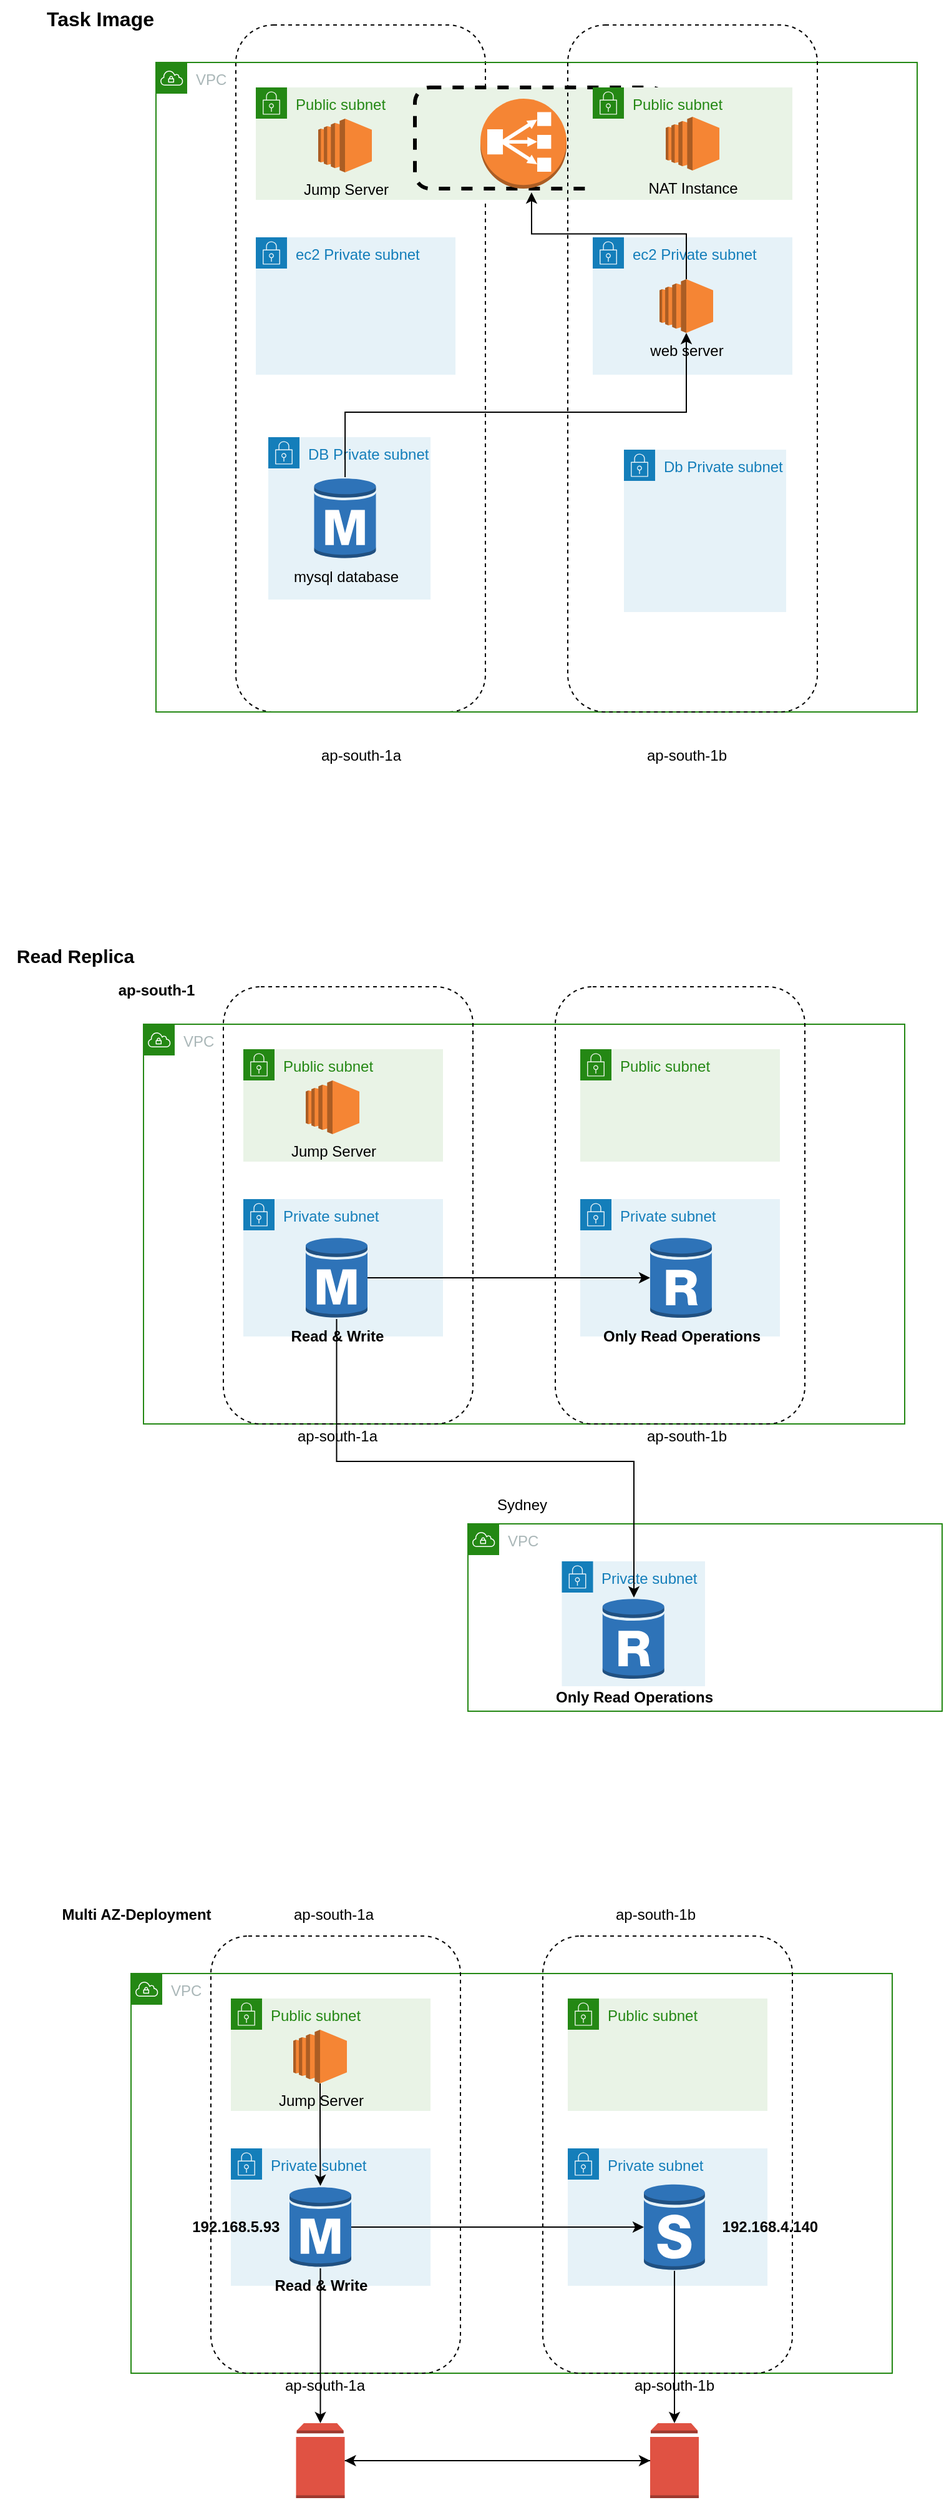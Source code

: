 <mxfile version="23.1.4" type="device">
  <diagram name="Page-1" id="ymwgRK3hG2c-LxJOsfWT">
    <mxGraphModel dx="1034" dy="494" grid="1" gridSize="10" guides="1" tooltips="1" connect="1" arrows="1" fold="1" page="1" pageScale="1" pageWidth="827" pageHeight="1169" math="0" shadow="0">
      <root>
        <mxCell id="0" />
        <mxCell id="1" parent="0" />
        <mxCell id="VOULILp_enElzakL2te_-10" value="" style="rounded=1;whiteSpace=wrap;html=1;fillColor=none;dashed=1;" parent="1" vertex="1">
          <mxGeometry x="214" y="190" width="200" height="550" as="geometry" />
        </mxCell>
        <mxCell id="VOULILp_enElzakL2te_-11" value="ap-south-1a" style="text;html=1;align=center;verticalAlign=middle;resizable=0;points=[];autosize=1;strokeColor=none;fillColor=none;" parent="1" vertex="1">
          <mxGeometry x="269" y="760" width="90" height="30" as="geometry" />
        </mxCell>
        <mxCell id="VOULILp_enElzakL2te_-1" value="VPC" style="points=[[0,0],[0.25,0],[0.5,0],[0.75,0],[1,0],[1,0.25],[1,0.5],[1,0.75],[1,1],[0.75,1],[0.5,1],[0.25,1],[0,1],[0,0.75],[0,0.5],[0,0.25]];outlineConnect=0;gradientColor=none;html=1;whiteSpace=wrap;fontSize=12;fontStyle=0;container=1;pointerEvents=0;collapsible=0;recursiveResize=0;shape=mxgraph.aws4.group;grIcon=mxgraph.aws4.group_vpc;strokeColor=#248814;fillColor=none;verticalAlign=top;align=left;spacingLeft=30;fontColor=#AAB7B8;dashed=0;" parent="1" vertex="1">
          <mxGeometry x="150" y="220" width="610" height="520" as="geometry" />
        </mxCell>
        <mxCell id="VOULILp_enElzakL2te_-2" value="Public subnet" style="points=[[0,0],[0.25,0],[0.5,0],[0.75,0],[1,0],[1,0.25],[1,0.5],[1,0.75],[1,1],[0.75,1],[0.5,1],[0.25,1],[0,1],[0,0.75],[0,0.5],[0,0.25]];outlineConnect=0;gradientColor=none;html=1;whiteSpace=wrap;fontSize=12;fontStyle=0;container=1;pointerEvents=0;collapsible=0;recursiveResize=0;shape=mxgraph.aws4.group;grIcon=mxgraph.aws4.group_security_group;grStroke=0;strokeColor=#248814;fillColor=#E9F3E6;verticalAlign=top;align=left;spacingLeft=30;fontColor=#248814;dashed=0;" parent="VOULILp_enElzakL2te_-1" vertex="1">
          <mxGeometry x="80" y="20" width="330" height="90" as="geometry" />
        </mxCell>
        <mxCell id="y91sonzypp-I0IBWF5P--6" value="" style="rounded=1;whiteSpace=wrap;html=1;fillColor=none;dashed=1;strokeWidth=3;" parent="VOULILp_enElzakL2te_-2" vertex="1">
          <mxGeometry x="127.5" width="201" height="81" as="geometry" />
        </mxCell>
        <mxCell id="VOULILp_enElzakL2te_-3" value="Public subnet" style="points=[[0,0],[0.25,0],[0.5,0],[0.75,0],[1,0],[1,0.25],[1,0.5],[1,0.75],[1,1],[0.75,1],[0.5,1],[0.25,1],[0,1],[0,0.75],[0,0.5],[0,0.25]];outlineConnect=0;gradientColor=none;html=1;whiteSpace=wrap;fontSize=12;fontStyle=0;container=1;pointerEvents=0;collapsible=0;recursiveResize=0;shape=mxgraph.aws4.group;grIcon=mxgraph.aws4.group_security_group;grStroke=0;strokeColor=#248814;fillColor=#E9F3E6;verticalAlign=top;align=left;spacingLeft=30;fontColor=#248814;dashed=0;" parent="VOULILp_enElzakL2te_-1" vertex="1">
          <mxGeometry x="350" y="20" width="160" height="90" as="geometry" />
        </mxCell>
        <mxCell id="VOULILp_enElzakL2te_-4" value="ec2 Private subnet" style="points=[[0,0],[0.25,0],[0.5,0],[0.75,0],[1,0],[1,0.25],[1,0.5],[1,0.75],[1,1],[0.75,1],[0.5,1],[0.25,1],[0,1],[0,0.75],[0,0.5],[0,0.25]];outlineConnect=0;gradientColor=none;html=1;whiteSpace=wrap;fontSize=12;fontStyle=0;container=1;pointerEvents=0;collapsible=0;recursiveResize=0;shape=mxgraph.aws4.group;grIcon=mxgraph.aws4.group_security_group;grStroke=0;strokeColor=#147EBA;fillColor=#E6F2F8;verticalAlign=top;align=left;spacingLeft=30;fontColor=#147EBA;dashed=0;" parent="VOULILp_enElzakL2te_-1" vertex="1">
          <mxGeometry x="80" y="140" width="160" height="110" as="geometry" />
        </mxCell>
        <mxCell id="VOULILp_enElzakL2te_-12" value="" style="rounded=1;whiteSpace=wrap;html=1;fillColor=none;dashed=1;" parent="VOULILp_enElzakL2te_-1" vertex="1">
          <mxGeometry x="330" y="-30" width="200" height="550" as="geometry" />
        </mxCell>
        <mxCell id="VOULILp_enElzakL2te_-9" value="ec2 Private subnet" style="points=[[0,0],[0.25,0],[0.5,0],[0.75,0],[1,0],[1,0.25],[1,0.5],[1,0.75],[1,1],[0.75,1],[0.5,1],[0.25,1],[0,1],[0,0.75],[0,0.5],[0,0.25]];outlineConnect=0;gradientColor=none;html=1;whiteSpace=wrap;fontSize=12;fontStyle=0;container=1;pointerEvents=0;collapsible=0;recursiveResize=0;shape=mxgraph.aws4.group;grIcon=mxgraph.aws4.group_security_group;grStroke=0;strokeColor=#147EBA;fillColor=#E6F2F8;verticalAlign=top;align=left;spacingLeft=30;fontColor=#147EBA;dashed=0;" parent="VOULILp_enElzakL2te_-1" vertex="1">
          <mxGeometry x="350" y="140" width="160" height="110" as="geometry" />
        </mxCell>
        <mxCell id="y91sonzypp-I0IBWF5P--3" value="web server" style="outlineConnect=0;dashed=0;verticalLabelPosition=bottom;verticalAlign=top;align=center;html=1;shape=mxgraph.aws3.ec2;fillColor=#F58534;gradientColor=none;" parent="VOULILp_enElzakL2te_-9" vertex="1">
          <mxGeometry x="53.5" y="33.5" width="43" height="43" as="geometry" />
        </mxCell>
        <mxCell id="y91sonzypp-I0IBWF5P--2" value="Db Private subnet" style="points=[[0,0],[0.25,0],[0.5,0],[0.75,0],[1,0],[1,0.25],[1,0.5],[1,0.75],[1,1],[0.75,1],[0.5,1],[0.25,1],[0,1],[0,0.75],[0,0.5],[0,0.25]];outlineConnect=0;gradientColor=none;html=1;whiteSpace=wrap;fontSize=12;fontStyle=0;container=1;pointerEvents=0;collapsible=0;recursiveResize=0;shape=mxgraph.aws4.group;grIcon=mxgraph.aws4.group_security_group;grStroke=0;strokeColor=#147EBA;fillColor=#E6F2F8;verticalAlign=top;align=left;spacingLeft=30;fontColor=#147EBA;dashed=0;" parent="VOULILp_enElzakL2te_-1" vertex="1">
          <mxGeometry x="375" y="310" width="130" height="130" as="geometry" />
        </mxCell>
        <mxCell id="y91sonzypp-I0IBWF5P--4" value="NAT Instance" style="outlineConnect=0;dashed=0;verticalLabelPosition=bottom;verticalAlign=top;align=center;html=1;shape=mxgraph.aws3.ec2;fillColor=#F58534;gradientColor=none;" parent="VOULILp_enElzakL2te_-1" vertex="1">
          <mxGeometry x="408.5" y="43.5" width="43" height="43" as="geometry" />
        </mxCell>
        <mxCell id="y91sonzypp-I0IBWF5P--5" value="" style="outlineConnect=0;dashed=0;verticalLabelPosition=bottom;verticalAlign=top;align=center;html=1;shape=mxgraph.aws3.classic_load_balancer;fillColor=#F58534;gradientColor=none;" parent="VOULILp_enElzakL2te_-1" vertex="1">
          <mxGeometry x="260" y="29" width="69" height="72" as="geometry" />
        </mxCell>
        <mxCell id="y91sonzypp-I0IBWF5P--7" style="edgeStyle=orthogonalEdgeStyle;rounded=0;orthogonalLoop=1;jettySize=auto;html=1;entryX=0.465;entryY=1.037;entryDx=0;entryDy=0;entryPerimeter=0;" parent="VOULILp_enElzakL2te_-1" source="y91sonzypp-I0IBWF5P--3" target="y91sonzypp-I0IBWF5P--6" edge="1">
          <mxGeometry relative="1" as="geometry" />
        </mxCell>
        <mxCell id="VOULILp_enElzakL2te_-13" value="ap-south-1b" style="text;html=1;align=center;verticalAlign=middle;resizable=0;points=[];autosize=1;strokeColor=none;fillColor=none;" parent="1" vertex="1">
          <mxGeometry x="530" y="760" width="90" height="30" as="geometry" />
        </mxCell>
        <mxCell id="VOULILp_enElzakL2te_-14" value="Jump Server" style="outlineConnect=0;dashed=0;verticalLabelPosition=bottom;verticalAlign=top;align=center;html=1;shape=mxgraph.aws3.ec2;fillColor=#F58534;gradientColor=none;" parent="1" vertex="1">
          <mxGeometry x="280" y="265" width="43" height="43" as="geometry" />
        </mxCell>
        <mxCell id="VOULILp_enElzakL2te_-20" value="VPC" style="points=[[0,0],[0.25,0],[0.5,0],[0.75,0],[1,0],[1,0.25],[1,0.5],[1,0.75],[1,1],[0.75,1],[0.5,1],[0.25,1],[0,1],[0,0.75],[0,0.5],[0,0.25]];outlineConnect=0;gradientColor=none;html=1;whiteSpace=wrap;fontSize=12;fontStyle=0;container=1;pointerEvents=0;collapsible=0;recursiveResize=0;shape=mxgraph.aws4.group;grIcon=mxgraph.aws4.group_vpc;strokeColor=#248814;fillColor=none;verticalAlign=top;align=left;spacingLeft=30;fontColor=#AAB7B8;dashed=0;" parent="1" vertex="1">
          <mxGeometry x="140" y="990" width="610" height="320" as="geometry" />
        </mxCell>
        <mxCell id="VOULILp_enElzakL2te_-21" value="Public subnet" style="points=[[0,0],[0.25,0],[0.5,0],[0.75,0],[1,0],[1,0.25],[1,0.5],[1,0.75],[1,1],[0.75,1],[0.5,1],[0.25,1],[0,1],[0,0.75],[0,0.5],[0,0.25]];outlineConnect=0;gradientColor=none;html=1;whiteSpace=wrap;fontSize=12;fontStyle=0;container=1;pointerEvents=0;collapsible=0;recursiveResize=0;shape=mxgraph.aws4.group;grIcon=mxgraph.aws4.group_security_group;grStroke=0;strokeColor=#248814;fillColor=#E9F3E6;verticalAlign=top;align=left;spacingLeft=30;fontColor=#248814;dashed=0;" parent="VOULILp_enElzakL2te_-20" vertex="1">
          <mxGeometry x="80" y="20" width="160" height="90" as="geometry" />
        </mxCell>
        <mxCell id="VOULILp_enElzakL2te_-22" value="Public subnet" style="points=[[0,0],[0.25,0],[0.5,0],[0.75,0],[1,0],[1,0.25],[1,0.5],[1,0.75],[1,1],[0.75,1],[0.5,1],[0.25,1],[0,1],[0,0.75],[0,0.5],[0,0.25]];outlineConnect=0;gradientColor=none;html=1;whiteSpace=wrap;fontSize=12;fontStyle=0;container=1;pointerEvents=0;collapsible=0;recursiveResize=0;shape=mxgraph.aws4.group;grIcon=mxgraph.aws4.group_security_group;grStroke=0;strokeColor=#248814;fillColor=#E9F3E6;verticalAlign=top;align=left;spacingLeft=30;fontColor=#248814;dashed=0;" parent="VOULILp_enElzakL2te_-20" vertex="1">
          <mxGeometry x="350" y="20" width="160" height="90" as="geometry" />
        </mxCell>
        <mxCell id="VOULILp_enElzakL2te_-23" value="Private subnet" style="points=[[0,0],[0.25,0],[0.5,0],[0.75,0],[1,0],[1,0.25],[1,0.5],[1,0.75],[1,1],[0.75,1],[0.5,1],[0.25,1],[0,1],[0,0.75],[0,0.5],[0,0.25]];outlineConnect=0;gradientColor=none;html=1;whiteSpace=wrap;fontSize=12;fontStyle=0;container=1;pointerEvents=0;collapsible=0;recursiveResize=0;shape=mxgraph.aws4.group;grIcon=mxgraph.aws4.group_security_group;grStroke=0;strokeColor=#147EBA;fillColor=#E6F2F8;verticalAlign=top;align=left;spacingLeft=30;fontColor=#147EBA;dashed=0;" parent="VOULILp_enElzakL2te_-20" vertex="1">
          <mxGeometry x="80" y="140" width="160" height="110" as="geometry" />
        </mxCell>
        <mxCell id="VOULILp_enElzakL2te_-24" value="Private subnet" style="points=[[0,0],[0.25,0],[0.5,0],[0.75,0],[1,0],[1,0.25],[1,0.5],[1,0.75],[1,1],[0.75,1],[0.5,1],[0.25,1],[0,1],[0,0.75],[0,0.5],[0,0.25]];outlineConnect=0;gradientColor=none;html=1;whiteSpace=wrap;fontSize=12;fontStyle=0;container=1;pointerEvents=0;collapsible=0;recursiveResize=0;shape=mxgraph.aws4.group;grIcon=mxgraph.aws4.group_security_group;grStroke=0;strokeColor=#147EBA;fillColor=#E6F2F8;verticalAlign=top;align=left;spacingLeft=30;fontColor=#147EBA;dashed=0;" parent="VOULILp_enElzakL2te_-20" vertex="1">
          <mxGeometry x="350" y="140" width="160" height="110" as="geometry" />
        </mxCell>
        <mxCell id="VOULILp_enElzakL2te_-25" value="" style="rounded=1;whiteSpace=wrap;html=1;fillColor=none;dashed=1;" parent="VOULILp_enElzakL2te_-20" vertex="1">
          <mxGeometry x="330" y="-30" width="200" height="350" as="geometry" />
        </mxCell>
        <mxCell id="VOULILp_enElzakL2te_-32" value="&lt;b&gt;Only Read Operations&lt;/b&gt;" style="outlineConnect=0;dashed=0;verticalLabelPosition=bottom;verticalAlign=top;align=center;html=1;shape=mxgraph.aws3.rds_db_instance_read_replica;fillColor=#2E73B8;gradientColor=none;" parent="VOULILp_enElzakL2te_-20" vertex="1">
          <mxGeometry x="406" y="170" width="49.5" height="66" as="geometry" />
        </mxCell>
        <mxCell id="VOULILp_enElzakL2te_-27" value="" style="rounded=1;whiteSpace=wrap;html=1;fillColor=none;dashed=1;" parent="1" vertex="1">
          <mxGeometry x="204" y="960" width="200" height="350" as="geometry" />
        </mxCell>
        <mxCell id="VOULILp_enElzakL2te_-28" value="ap-south-1a" style="text;html=1;align=center;verticalAlign=middle;resizable=0;points=[];autosize=1;strokeColor=none;fillColor=none;" parent="1" vertex="1">
          <mxGeometry x="250" y="1305" width="90" height="30" as="geometry" />
        </mxCell>
        <mxCell id="VOULILp_enElzakL2te_-29" value="ap-south-1b" style="text;html=1;align=center;verticalAlign=middle;resizable=0;points=[];autosize=1;strokeColor=none;fillColor=none;" parent="1" vertex="1">
          <mxGeometry x="530" y="1305" width="90" height="30" as="geometry" />
        </mxCell>
        <mxCell id="VOULILp_enElzakL2te_-30" value="Jump Server" style="outlineConnect=0;dashed=0;verticalLabelPosition=bottom;verticalAlign=top;align=center;html=1;shape=mxgraph.aws3.ec2;fillColor=#F58534;gradientColor=none;" parent="1" vertex="1">
          <mxGeometry x="270" y="1035" width="43" height="43" as="geometry" />
        </mxCell>
        <mxCell id="VOULILp_enElzakL2te_-33" style="edgeStyle=orthogonalEdgeStyle;rounded=0;orthogonalLoop=1;jettySize=auto;html=1;" parent="1" source="VOULILp_enElzakL2te_-31" target="VOULILp_enElzakL2te_-32" edge="1">
          <mxGeometry relative="1" as="geometry" />
        </mxCell>
        <mxCell id="VOULILp_enElzakL2te_-31" value="&lt;b&gt;Read &amp;amp; Write&lt;/b&gt;" style="outlineConnect=0;dashed=0;verticalLabelPosition=bottom;verticalAlign=top;align=center;html=1;shape=mxgraph.aws3.rds_db_instance;fillColor=#2E73B8;gradientColor=none;" parent="1" vertex="1">
          <mxGeometry x="270" y="1160" width="49.5" height="66" as="geometry" />
        </mxCell>
        <mxCell id="VOULILp_enElzakL2te_-34" value="VPC" style="points=[[0,0],[0.25,0],[0.5,0],[0.75,0],[1,0],[1,0.25],[1,0.5],[1,0.75],[1,1],[0.75,1],[0.5,1],[0.25,1],[0,1],[0,0.75],[0,0.5],[0,0.25]];outlineConnect=0;gradientColor=none;html=1;whiteSpace=wrap;fontSize=12;fontStyle=0;container=1;pointerEvents=0;collapsible=0;recursiveResize=0;shape=mxgraph.aws4.group;grIcon=mxgraph.aws4.group_vpc;strokeColor=#248814;fillColor=none;verticalAlign=top;align=left;spacingLeft=30;fontColor=#AAB7B8;dashed=0;" parent="1" vertex="1">
          <mxGeometry x="400" y="1390" width="380" height="150" as="geometry" />
        </mxCell>
        <mxCell id="VOULILp_enElzakL2te_-35" value="Private subnet" style="points=[[0,0],[0.25,0],[0.5,0],[0.75,0],[1,0],[1,0.25],[1,0.5],[1,0.75],[1,1],[0.75,1],[0.5,1],[0.25,1],[0,1],[0,0.75],[0,0.5],[0,0.25]];outlineConnect=0;gradientColor=none;html=1;whiteSpace=wrap;fontSize=12;fontStyle=0;container=1;pointerEvents=0;collapsible=0;recursiveResize=0;shape=mxgraph.aws4.group;grIcon=mxgraph.aws4.group_security_group;grStroke=0;strokeColor=#147EBA;fillColor=#E6F2F8;verticalAlign=top;align=left;spacingLeft=30;fontColor=#147EBA;dashed=0;" parent="VOULILp_enElzakL2te_-34" vertex="1">
          <mxGeometry x="75.25" y="30" width="114.75" height="100" as="geometry" />
        </mxCell>
        <mxCell id="VOULILp_enElzakL2te_-37" value="&lt;b&gt;Only Read Operations&lt;/b&gt;" style="outlineConnect=0;dashed=0;verticalLabelPosition=bottom;verticalAlign=top;align=center;html=1;shape=mxgraph.aws3.rds_db_instance_read_replica;fillColor=#2E73B8;gradientColor=none;" parent="VOULILp_enElzakL2te_-35" vertex="1">
          <mxGeometry x="32.63" y="29" width="49.5" height="66" as="geometry" />
        </mxCell>
        <mxCell id="VOULILp_enElzakL2te_-36" value="Sydney" style="text;html=1;align=center;verticalAlign=middle;resizable=0;points=[];autosize=1;strokeColor=none;fillColor=none;" parent="1" vertex="1">
          <mxGeometry x="413" y="1360" width="60" height="30" as="geometry" />
        </mxCell>
        <mxCell id="y91sonzypp-I0IBWF5P--1" value="DB Private subnet" style="points=[[0,0],[0.25,0],[0.5,0],[0.75,0],[1,0],[1,0.25],[1,0.5],[1,0.75],[1,1],[0.75,1],[0.5,1],[0.25,1],[0,1],[0,0.75],[0,0.5],[0,0.25]];outlineConnect=0;gradientColor=none;html=1;whiteSpace=wrap;fontSize=12;fontStyle=0;container=1;pointerEvents=0;collapsible=0;recursiveResize=0;shape=mxgraph.aws4.group;grIcon=mxgraph.aws4.group_security_group;grStroke=0;strokeColor=#147EBA;fillColor=#E6F2F8;verticalAlign=top;align=left;spacingLeft=30;fontColor=#147EBA;dashed=0;" parent="1" vertex="1">
          <mxGeometry x="240" y="520" width="130" height="130" as="geometry" />
        </mxCell>
        <mxCell id="VOULILp_enElzakL2te_-17" value="mysql database" style="outlineConnect=0;dashed=0;verticalLabelPosition=bottom;verticalAlign=top;align=center;html=1;shape=mxgraph.aws3.rds_db_instance;fillColor=#2E73B8;gradientColor=none;" parent="y91sonzypp-I0IBWF5P--1" vertex="1">
          <mxGeometry x="36.75" y="32" width="49.5" height="66" as="geometry" />
        </mxCell>
        <mxCell id="y91sonzypp-I0IBWF5P--8" style="edgeStyle=orthogonalEdgeStyle;rounded=0;orthogonalLoop=1;jettySize=auto;html=1;" parent="1" source="VOULILp_enElzakL2te_-17" target="y91sonzypp-I0IBWF5P--3" edge="1">
          <mxGeometry relative="1" as="geometry">
            <Array as="points">
              <mxPoint x="302" y="500" />
              <mxPoint x="575" y="500" />
            </Array>
          </mxGeometry>
        </mxCell>
        <mxCell id="HRn69mBemk5Ufw7ug-iv-1" value="VPC" style="points=[[0,0],[0.25,0],[0.5,0],[0.75,0],[1,0],[1,0.25],[1,0.5],[1,0.75],[1,1],[0.75,1],[0.5,1],[0.25,1],[0,1],[0,0.75],[0,0.5],[0,0.25]];outlineConnect=0;gradientColor=none;html=1;whiteSpace=wrap;fontSize=12;fontStyle=0;container=1;pointerEvents=0;collapsible=0;recursiveResize=0;shape=mxgraph.aws4.group;grIcon=mxgraph.aws4.group_vpc;strokeColor=#248814;fillColor=none;verticalAlign=top;align=left;spacingLeft=30;fontColor=#AAB7B8;dashed=0;" parent="1" vertex="1">
          <mxGeometry x="130" y="1750" width="610" height="320" as="geometry" />
        </mxCell>
        <mxCell id="HRn69mBemk5Ufw7ug-iv-2" value="Public subnet" style="points=[[0,0],[0.25,0],[0.5,0],[0.75,0],[1,0],[1,0.25],[1,0.5],[1,0.75],[1,1],[0.75,1],[0.5,1],[0.25,1],[0,1],[0,0.75],[0,0.5],[0,0.25]];outlineConnect=0;gradientColor=none;html=1;whiteSpace=wrap;fontSize=12;fontStyle=0;container=1;pointerEvents=0;collapsible=0;recursiveResize=0;shape=mxgraph.aws4.group;grIcon=mxgraph.aws4.group_security_group;grStroke=0;strokeColor=#248814;fillColor=#E9F3E6;verticalAlign=top;align=left;spacingLeft=30;fontColor=#248814;dashed=0;" parent="HRn69mBemk5Ufw7ug-iv-1" vertex="1">
          <mxGeometry x="80" y="20" width="160" height="90" as="geometry" />
        </mxCell>
        <mxCell id="HRn69mBemk5Ufw7ug-iv-3" value="Public subnet" style="points=[[0,0],[0.25,0],[0.5,0],[0.75,0],[1,0],[1,0.25],[1,0.5],[1,0.75],[1,1],[0.75,1],[0.5,1],[0.25,1],[0,1],[0,0.75],[0,0.5],[0,0.25]];outlineConnect=0;gradientColor=none;html=1;whiteSpace=wrap;fontSize=12;fontStyle=0;container=1;pointerEvents=0;collapsible=0;recursiveResize=0;shape=mxgraph.aws4.group;grIcon=mxgraph.aws4.group_security_group;grStroke=0;strokeColor=#248814;fillColor=#E9F3E6;verticalAlign=top;align=left;spacingLeft=30;fontColor=#248814;dashed=0;" parent="HRn69mBemk5Ufw7ug-iv-1" vertex="1">
          <mxGeometry x="350" y="20" width="160" height="90" as="geometry" />
        </mxCell>
        <mxCell id="HRn69mBemk5Ufw7ug-iv-4" value="Private subnet" style="points=[[0,0],[0.25,0],[0.5,0],[0.75,0],[1,0],[1,0.25],[1,0.5],[1,0.75],[1,1],[0.75,1],[0.5,1],[0.25,1],[0,1],[0,0.75],[0,0.5],[0,0.25]];outlineConnect=0;gradientColor=none;html=1;whiteSpace=wrap;fontSize=12;fontStyle=0;container=1;pointerEvents=0;collapsible=0;recursiveResize=0;shape=mxgraph.aws4.group;grIcon=mxgraph.aws4.group_security_group;grStroke=0;strokeColor=#147EBA;fillColor=#E6F2F8;verticalAlign=top;align=left;spacingLeft=30;fontColor=#147EBA;dashed=0;" parent="HRn69mBemk5Ufw7ug-iv-1" vertex="1">
          <mxGeometry x="80" y="140" width="160" height="110" as="geometry" />
        </mxCell>
        <mxCell id="HRn69mBemk5Ufw7ug-iv-5" value="Private subnet" style="points=[[0,0],[0.25,0],[0.5,0],[0.75,0],[1,0],[1,0.25],[1,0.5],[1,0.75],[1,1],[0.75,1],[0.5,1],[0.25,1],[0,1],[0,0.75],[0,0.5],[0,0.25]];outlineConnect=0;gradientColor=none;html=1;whiteSpace=wrap;fontSize=12;fontStyle=0;container=1;pointerEvents=0;collapsible=0;recursiveResize=0;shape=mxgraph.aws4.group;grIcon=mxgraph.aws4.group_security_group;grStroke=0;strokeColor=#147EBA;fillColor=#E6F2F8;verticalAlign=top;align=left;spacingLeft=30;fontColor=#147EBA;dashed=0;" parent="HRn69mBemk5Ufw7ug-iv-1" vertex="1">
          <mxGeometry x="350" y="140" width="160" height="110" as="geometry" />
        </mxCell>
        <mxCell id="HRn69mBemk5Ufw7ug-iv-6" value="" style="rounded=1;whiteSpace=wrap;html=1;fillColor=none;dashed=1;" parent="HRn69mBemk5Ufw7ug-iv-1" vertex="1">
          <mxGeometry x="330" y="-30" width="200" height="350" as="geometry" />
        </mxCell>
        <mxCell id="HRn69mBemk5Ufw7ug-iv-15" value="" style="outlineConnect=0;dashed=0;verticalLabelPosition=bottom;verticalAlign=top;align=center;html=1;shape=mxgraph.aws3.rds_db_instance_standby_multi_az;fillColor=#2E73B8;gradientColor=none;" parent="HRn69mBemk5Ufw7ug-iv-1" vertex="1">
          <mxGeometry x="411" y="168" width="49" height="70" as="geometry" />
        </mxCell>
        <mxCell id="daS3rH-z4oMF5qQyCbVB-4" value="&lt;b&gt;&amp;nbsp;192.168.4.140&lt;/b&gt;" style="text;html=1;align=center;verticalAlign=middle;resizable=0;points=[];autosize=1;strokeColor=none;fillColor=none;" parent="HRn69mBemk5Ufw7ug-iv-1" vertex="1">
          <mxGeometry x="460" y="188" width="100" height="30" as="geometry" />
        </mxCell>
        <mxCell id="HRn69mBemk5Ufw7ug-iv-8" value="" style="rounded=1;whiteSpace=wrap;html=1;fillColor=none;dashed=1;" parent="1" vertex="1">
          <mxGeometry x="194" y="1720" width="200" height="350" as="geometry" />
        </mxCell>
        <mxCell id="HRn69mBemk5Ufw7ug-iv-9" value="ap-south-1a" style="text;html=1;align=center;verticalAlign=middle;resizable=0;points=[];autosize=1;strokeColor=none;fillColor=none;" parent="1" vertex="1">
          <mxGeometry x="240" y="2065" width="90" height="30" as="geometry" />
        </mxCell>
        <mxCell id="HRn69mBemk5Ufw7ug-iv-10" value="ap-south-1b" style="text;html=1;align=center;verticalAlign=middle;resizable=0;points=[];autosize=1;strokeColor=none;fillColor=none;" parent="1" vertex="1">
          <mxGeometry x="520" y="2065" width="90" height="30" as="geometry" />
        </mxCell>
        <mxCell id="HRn69mBemk5Ufw7ug-iv-19" style="edgeStyle=orthogonalEdgeStyle;rounded=0;orthogonalLoop=1;jettySize=auto;html=1;" parent="1" source="HRn69mBemk5Ufw7ug-iv-11" target="HRn69mBemk5Ufw7ug-iv-13" edge="1">
          <mxGeometry relative="1" as="geometry" />
        </mxCell>
        <mxCell id="HRn69mBemk5Ufw7ug-iv-11" value="Jump Server" style="outlineConnect=0;dashed=0;verticalLabelPosition=bottom;verticalAlign=top;align=center;html=1;shape=mxgraph.aws3.ec2;fillColor=#F58534;gradientColor=none;" parent="1" vertex="1">
          <mxGeometry x="260" y="1795" width="43" height="43" as="geometry" />
        </mxCell>
        <mxCell id="HRn69mBemk5Ufw7ug-iv-22" style="edgeStyle=orthogonalEdgeStyle;rounded=0;orthogonalLoop=1;jettySize=auto;html=1;entryX=0.5;entryY=0;entryDx=0;entryDy=0;entryPerimeter=0;" parent="1" source="HRn69mBemk5Ufw7ug-iv-13" target="HRn69mBemk5Ufw7ug-iv-20" edge="1">
          <mxGeometry relative="1" as="geometry" />
        </mxCell>
        <mxCell id="q2aW3nrna2pEU2UjwKfl-11" style="edgeStyle=orthogonalEdgeStyle;rounded=0;orthogonalLoop=1;jettySize=auto;html=1;" parent="1" source="HRn69mBemk5Ufw7ug-iv-13" target="HRn69mBemk5Ufw7ug-iv-15" edge="1">
          <mxGeometry relative="1" as="geometry" />
        </mxCell>
        <mxCell id="HRn69mBemk5Ufw7ug-iv-13" value="&lt;b&gt;Read &amp;amp; Write&lt;/b&gt;" style="outlineConnect=0;dashed=0;verticalLabelPosition=bottom;verticalAlign=top;align=center;html=1;shape=mxgraph.aws3.rds_db_instance;fillColor=#2E73B8;gradientColor=none;" parent="1" vertex="1">
          <mxGeometry x="257" y="1920" width="49.5" height="66" as="geometry" />
        </mxCell>
        <mxCell id="HRn69mBemk5Ufw7ug-iv-14" value="&lt;b&gt;Multi AZ-Deployment&lt;/b&gt;" style="text;html=1;align=center;verticalAlign=middle;resizable=0;points=[];autosize=1;strokeColor=none;fillColor=none;" parent="1" vertex="1">
          <mxGeometry x="64" y="1688" width="140" height="30" as="geometry" />
        </mxCell>
        <mxCell id="HRn69mBemk5Ufw7ug-iv-16" value="&lt;b&gt;&lt;font style=&quot;font-size: 15px;&quot;&gt;Read Replica&lt;/font&gt;&lt;/b&gt;" style="text;html=1;align=center;verticalAlign=middle;resizable=0;points=[];autosize=1;strokeColor=none;fillColor=none;" parent="1" vertex="1">
          <mxGeometry x="25" y="920" width="120" height="30" as="geometry" />
        </mxCell>
        <mxCell id="HRn69mBemk5Ufw7ug-iv-17" value="&lt;b&gt;&lt;font style=&quot;font-size: 16px;&quot;&gt;Task Image&lt;/font&gt;&lt;/b&gt;" style="text;html=1;align=center;verticalAlign=middle;resizable=0;points=[];autosize=1;strokeColor=none;fillColor=none;" parent="1" vertex="1">
          <mxGeometry x="50" y="170" width="110" height="30" as="geometry" />
        </mxCell>
        <mxCell id="HRn69mBemk5Ufw7ug-iv-24" style="edgeStyle=orthogonalEdgeStyle;rounded=0;orthogonalLoop=1;jettySize=auto;html=1;entryX=0;entryY=0.5;entryDx=0;entryDy=0;entryPerimeter=0;" parent="1" source="HRn69mBemk5Ufw7ug-iv-20" target="HRn69mBemk5Ufw7ug-iv-21" edge="1">
          <mxGeometry relative="1" as="geometry" />
        </mxCell>
        <mxCell id="HRn69mBemk5Ufw7ug-iv-20" value="" style="outlineConnect=0;dashed=0;verticalLabelPosition=bottom;verticalAlign=top;align=center;html=1;shape=mxgraph.aws3.volume;fillColor=#E05243;gradientColor=none;" parent="1" vertex="1">
          <mxGeometry x="262.25" y="2110" width="39" height="60" as="geometry" />
        </mxCell>
        <mxCell id="HRn69mBemk5Ufw7ug-iv-25" style="edgeStyle=orthogonalEdgeStyle;rounded=0;orthogonalLoop=1;jettySize=auto;html=1;entryX=1;entryY=0.5;entryDx=0;entryDy=0;entryPerimeter=0;" parent="1" source="HRn69mBemk5Ufw7ug-iv-21" target="HRn69mBemk5Ufw7ug-iv-20" edge="1">
          <mxGeometry relative="1" as="geometry" />
        </mxCell>
        <mxCell id="HRn69mBemk5Ufw7ug-iv-21" value="" style="outlineConnect=0;dashed=0;verticalLabelPosition=bottom;verticalAlign=top;align=center;html=1;shape=mxgraph.aws3.volume;fillColor=#E05243;gradientColor=none;" parent="1" vertex="1">
          <mxGeometry x="546" y="2110" width="39" height="60" as="geometry" />
        </mxCell>
        <mxCell id="HRn69mBemk5Ufw7ug-iv-23" style="edgeStyle=orthogonalEdgeStyle;rounded=0;orthogonalLoop=1;jettySize=auto;html=1;entryX=0.5;entryY=0;entryDx=0;entryDy=0;entryPerimeter=0;" parent="1" source="HRn69mBemk5Ufw7ug-iv-15" target="HRn69mBemk5Ufw7ug-iv-21" edge="1">
          <mxGeometry relative="1" as="geometry" />
        </mxCell>
        <mxCell id="daS3rH-z4oMF5qQyCbVB-1" value="ap-south-1a" style="text;html=1;align=center;verticalAlign=middle;resizable=0;points=[];autosize=1;strokeColor=none;fillColor=none;" parent="1" vertex="1">
          <mxGeometry x="246.5" y="1688" width="90" height="30" as="geometry" />
        </mxCell>
        <mxCell id="daS3rH-z4oMF5qQyCbVB-2" value="ap-south-1b" style="text;html=1;align=center;verticalAlign=middle;resizable=0;points=[];autosize=1;strokeColor=none;fillColor=none;" parent="1" vertex="1">
          <mxGeometry x="504.5" y="1688" width="90" height="30" as="geometry" />
        </mxCell>
        <mxCell id="daS3rH-z4oMF5qQyCbVB-3" value="&lt;b&gt;&amp;nbsp;192.168.5.93&lt;/b&gt;" style="text;html=1;align=center;verticalAlign=middle;resizable=0;points=[];autosize=1;strokeColor=none;fillColor=none;" parent="1" vertex="1">
          <mxGeometry x="162.25" y="1938" width="100" height="30" as="geometry" />
        </mxCell>
        <mxCell id="VOULILp_enElzakL2te_-38" style="edgeStyle=orthogonalEdgeStyle;rounded=0;orthogonalLoop=1;jettySize=auto;html=1;" parent="1" source="VOULILp_enElzakL2te_-31" target="VOULILp_enElzakL2te_-37" edge="1">
          <mxGeometry relative="1" as="geometry">
            <Array as="points">
              <mxPoint x="295" y="1340" />
              <mxPoint x="533" y="1340" />
            </Array>
          </mxGeometry>
        </mxCell>
        <mxCell id="tQ4yjFkPiPt6sC2dTWdi-1" value="&lt;b&gt;ap-south-1&lt;/b&gt;" style="text;html=1;align=center;verticalAlign=middle;resizable=0;points=[];autosize=1;strokeColor=none;fillColor=none;" parent="1" vertex="1">
          <mxGeometry x="110" y="948" width="80" height="30" as="geometry" />
        </mxCell>
      </root>
    </mxGraphModel>
  </diagram>
</mxfile>
